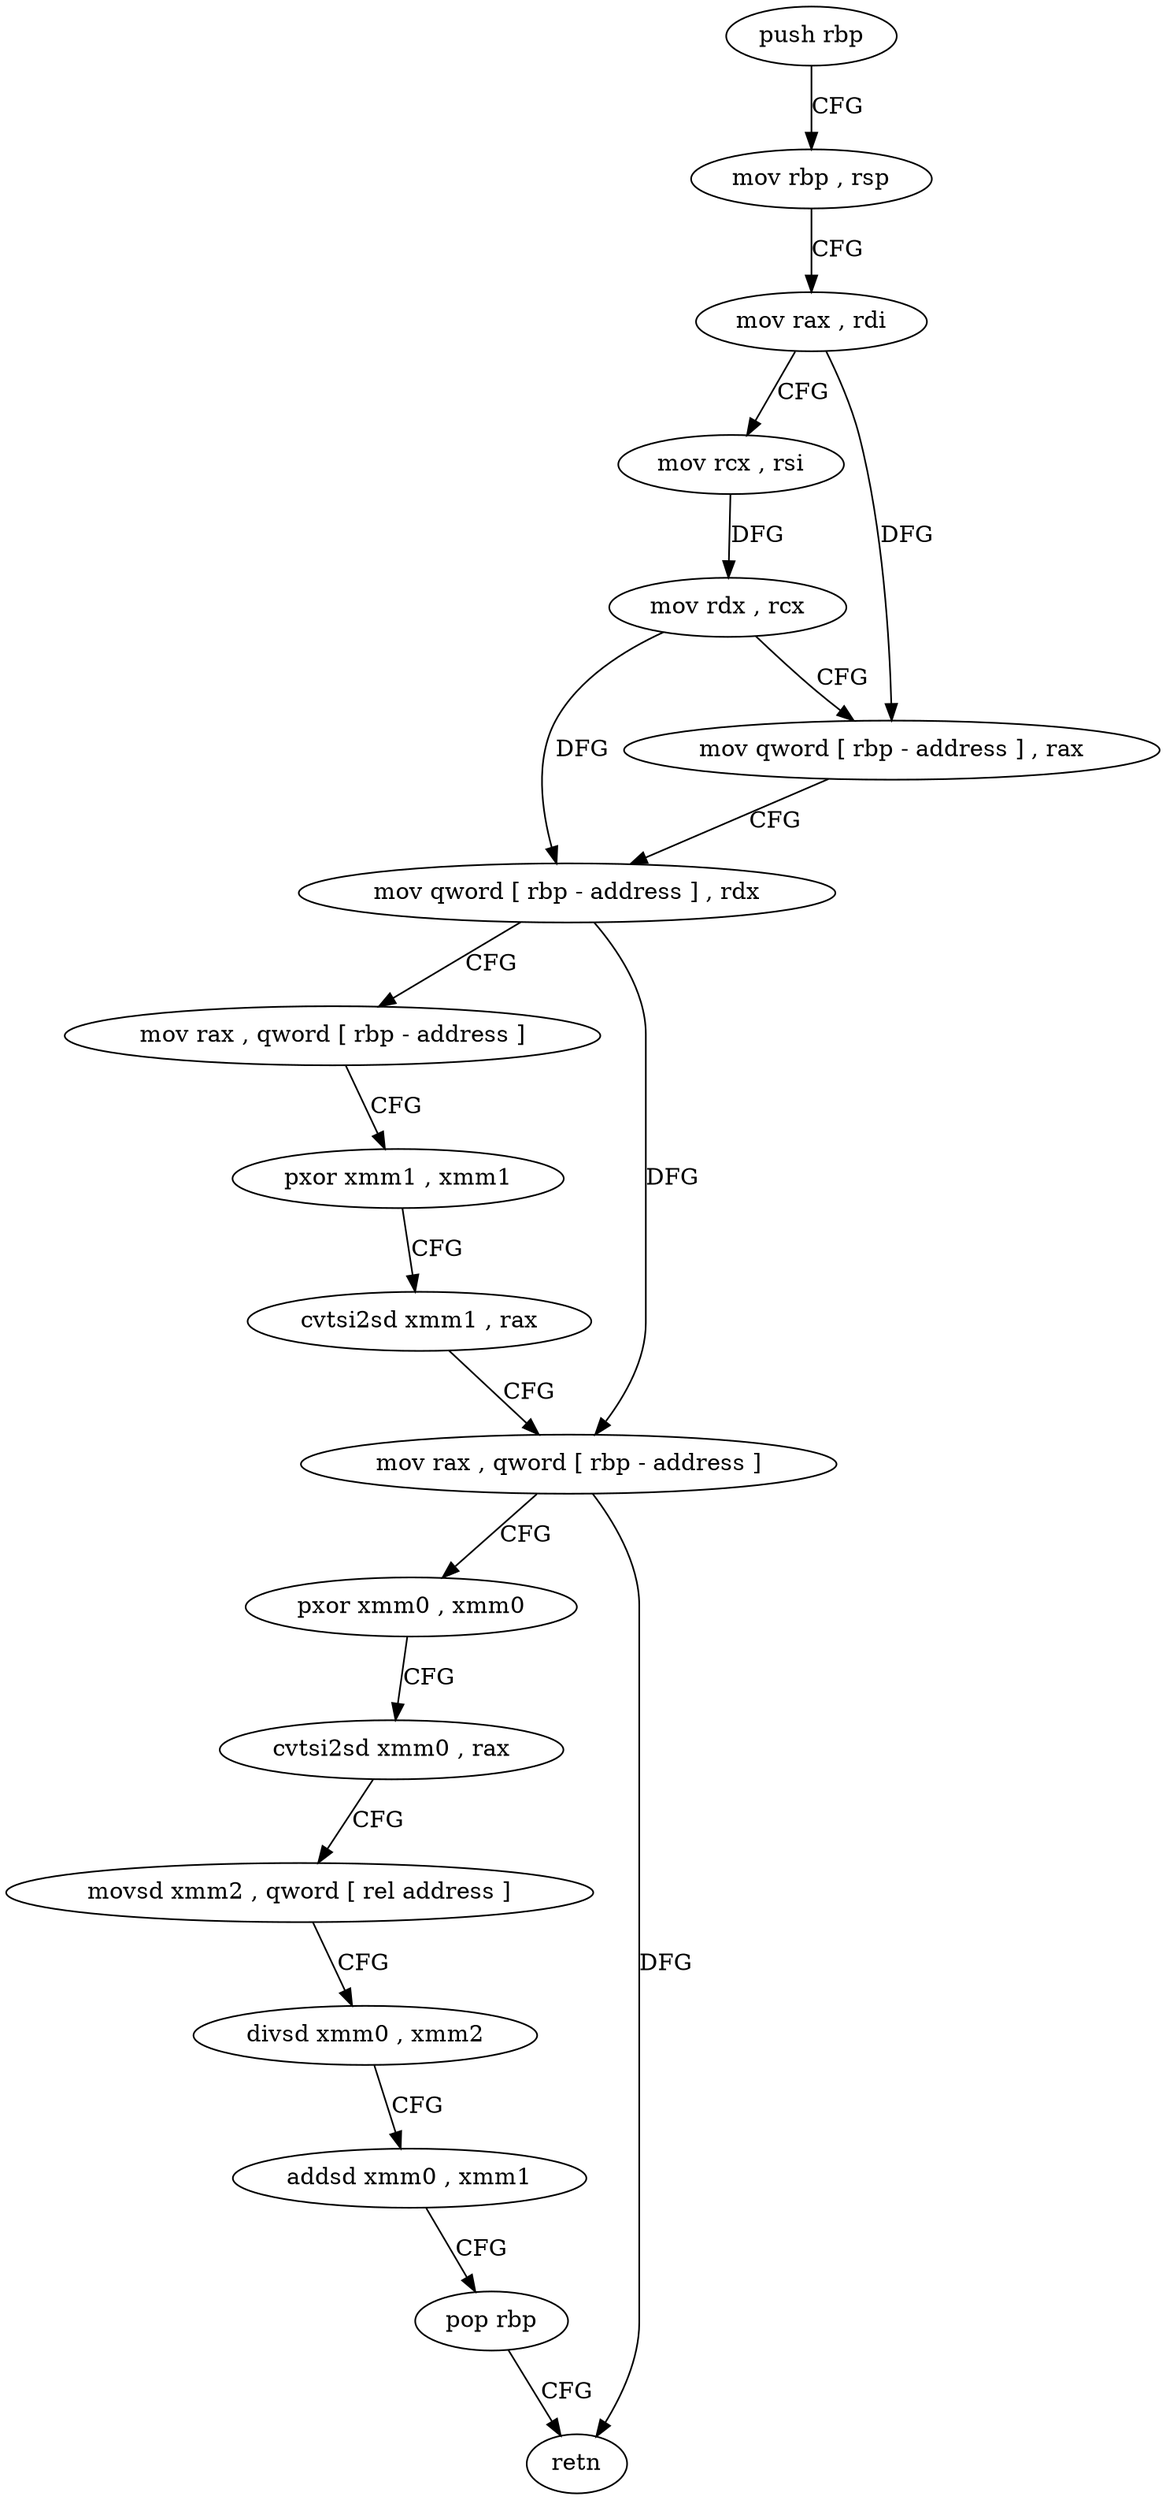digraph "func" {
"383870" [label = "push rbp" ]
"383871" [label = "mov rbp , rsp" ]
"383874" [label = "mov rax , rdi" ]
"383877" [label = "mov rcx , rsi" ]
"383880" [label = "mov rdx , rcx" ]
"383883" [label = "mov qword [ rbp - address ] , rax" ]
"383887" [label = "mov qword [ rbp - address ] , rdx" ]
"383891" [label = "mov rax , qword [ rbp - address ]" ]
"383895" [label = "pxor xmm1 , xmm1" ]
"383899" [label = "cvtsi2sd xmm1 , rax" ]
"383904" [label = "mov rax , qword [ rbp - address ]" ]
"383908" [label = "pxor xmm0 , xmm0" ]
"383912" [label = "cvtsi2sd xmm0 , rax" ]
"383917" [label = "movsd xmm2 , qword [ rel address ]" ]
"383925" [label = "divsd xmm0 , xmm2" ]
"383929" [label = "addsd xmm0 , xmm1" ]
"383933" [label = "pop rbp" ]
"383934" [label = "retn" ]
"383870" -> "383871" [ label = "CFG" ]
"383871" -> "383874" [ label = "CFG" ]
"383874" -> "383877" [ label = "CFG" ]
"383874" -> "383883" [ label = "DFG" ]
"383877" -> "383880" [ label = "DFG" ]
"383880" -> "383883" [ label = "CFG" ]
"383880" -> "383887" [ label = "DFG" ]
"383883" -> "383887" [ label = "CFG" ]
"383887" -> "383891" [ label = "CFG" ]
"383887" -> "383904" [ label = "DFG" ]
"383891" -> "383895" [ label = "CFG" ]
"383895" -> "383899" [ label = "CFG" ]
"383899" -> "383904" [ label = "CFG" ]
"383904" -> "383908" [ label = "CFG" ]
"383904" -> "383934" [ label = "DFG" ]
"383908" -> "383912" [ label = "CFG" ]
"383912" -> "383917" [ label = "CFG" ]
"383917" -> "383925" [ label = "CFG" ]
"383925" -> "383929" [ label = "CFG" ]
"383929" -> "383933" [ label = "CFG" ]
"383933" -> "383934" [ label = "CFG" ]
}

